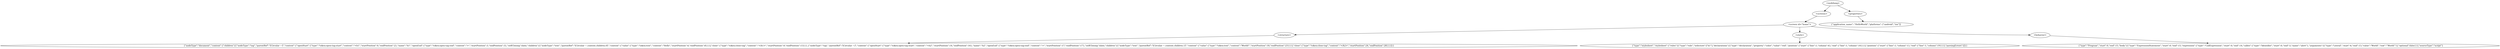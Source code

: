 digraph G {
n0 -> n1;
n1 -> n2;
n2 -> n3;
n3 -> n4;
n2 -> n5;
n5 -> n6;
n2 -> n7;
n7 -> n8;
n0 -> n9;
n9 -> n10;
n0 [label="<mobilang>"];
n1 [label="<screens>"];
n2 [label="<screen id=\"home\">"];
n3 [label="<structure>"];
n4 [label="{\"nodeType\":\"document\",\"content\":{\"children\":[{\"nodeType\":\"tag\",\"parentRef\":\"[Circular ~]\",\"content\":{\"openStart\":{\"type\":\"token:open-tag-start\",\"content\":\"<h1\",\"startPosition\":0,\"endPosition\":2},\"name\":\"h1\",\"openEnd\":{\"type\":\"token:open-tag-end\",\"content\":\">\",\"startPosition\":3,\"endPosition\":3},\"selfClosing\":false,\"children\":[{\"nodeType\":\"text\",\"parentRef\":\"[Circular ~.content.children.0]\",\"content\":{\"value\":{\"type\":\"token:text\",\"content\":\"Hello\",\"startPosition\":4,\"endPosition\":8}}}],\"close\":{\"type\":\"token:close-tag\",\"content\":\"</h1>\",\"startPosition\":9,\"endPosition\":13}}},{\"nodeType\":\"tag\",\"parentRef\":\"[Circular ~]\",\"content\":{\"openStart\":{\"type\":\"token:open-tag-start\",\"content\":\"<h2\",\"startPosition\":14,\"endPosition\":16},\"name\":\"h2\",\"openEnd\":{\"type\":\"token:open-tag-end\",\"content\":\">\",\"startPosition\":17,\"endPosition\":17},\"selfClosing\":false,\"children\":[{\"nodeType\":\"text\",\"parentRef\":\"[Circular ~.content.children.1]\",\"content\":{\"value\":{\"type\":\"token:text\",\"content\":\"World!\",\"startPosition\":18,\"endPosition\":23}}}],\"close\":{\"type\":\"token:close-tag\",\"content\":\"</h2>\",\"startPosition\":24,\"endPosition\":28}}}]}}"];
n5 [label="<style>"];
n6 [label="{\"type\":\"stylesheet\",\"stylesheet\":{\"rules\":[{\"type\":\"rule\",\"selectors\":[\"h1\"],\"declarations\":[{\"type\":\"declaration\",\"property\":\"color\",\"value\":\"red\",\"position\":{\"start\":{\"line\":1,\"column\":6},\"end\":{\"line\":1,\"column\":16}}}],\"position\":{\"start\":{\"line\":1,\"column\":1},\"end\":{\"line\":1,\"column\":19}}}],\"parsingErrors\":[]}}"];
n7 [label="<behavior>"];
n8 [label="{\"type\":\"Program\",\"start\":0,\"end\":15,\"body\":[{\"type\":\"ExpressionStatement\",\"start\":0,\"end\":15,\"expression\":{\"type\":\"CallExpression\",\"start\":0,\"end\":14,\"callee\":{\"type\":\"Identifier\",\"start\":0,\"end\":5,\"name\":\"alert\"},\"arguments\":[{\"type\":\"Literal\",\"start\":6,\"end\":13,\"value\":\"World\",\"raw\":\"'World'\"}],\"optional\":false}}],\"sourceType\":\"script\"}"];
n9 [label="<properties>"];
n10 [label="{\"application_name\": \"HelloWorld\",\"platforms\": [\"android\",\"ios\"]}"];

}


